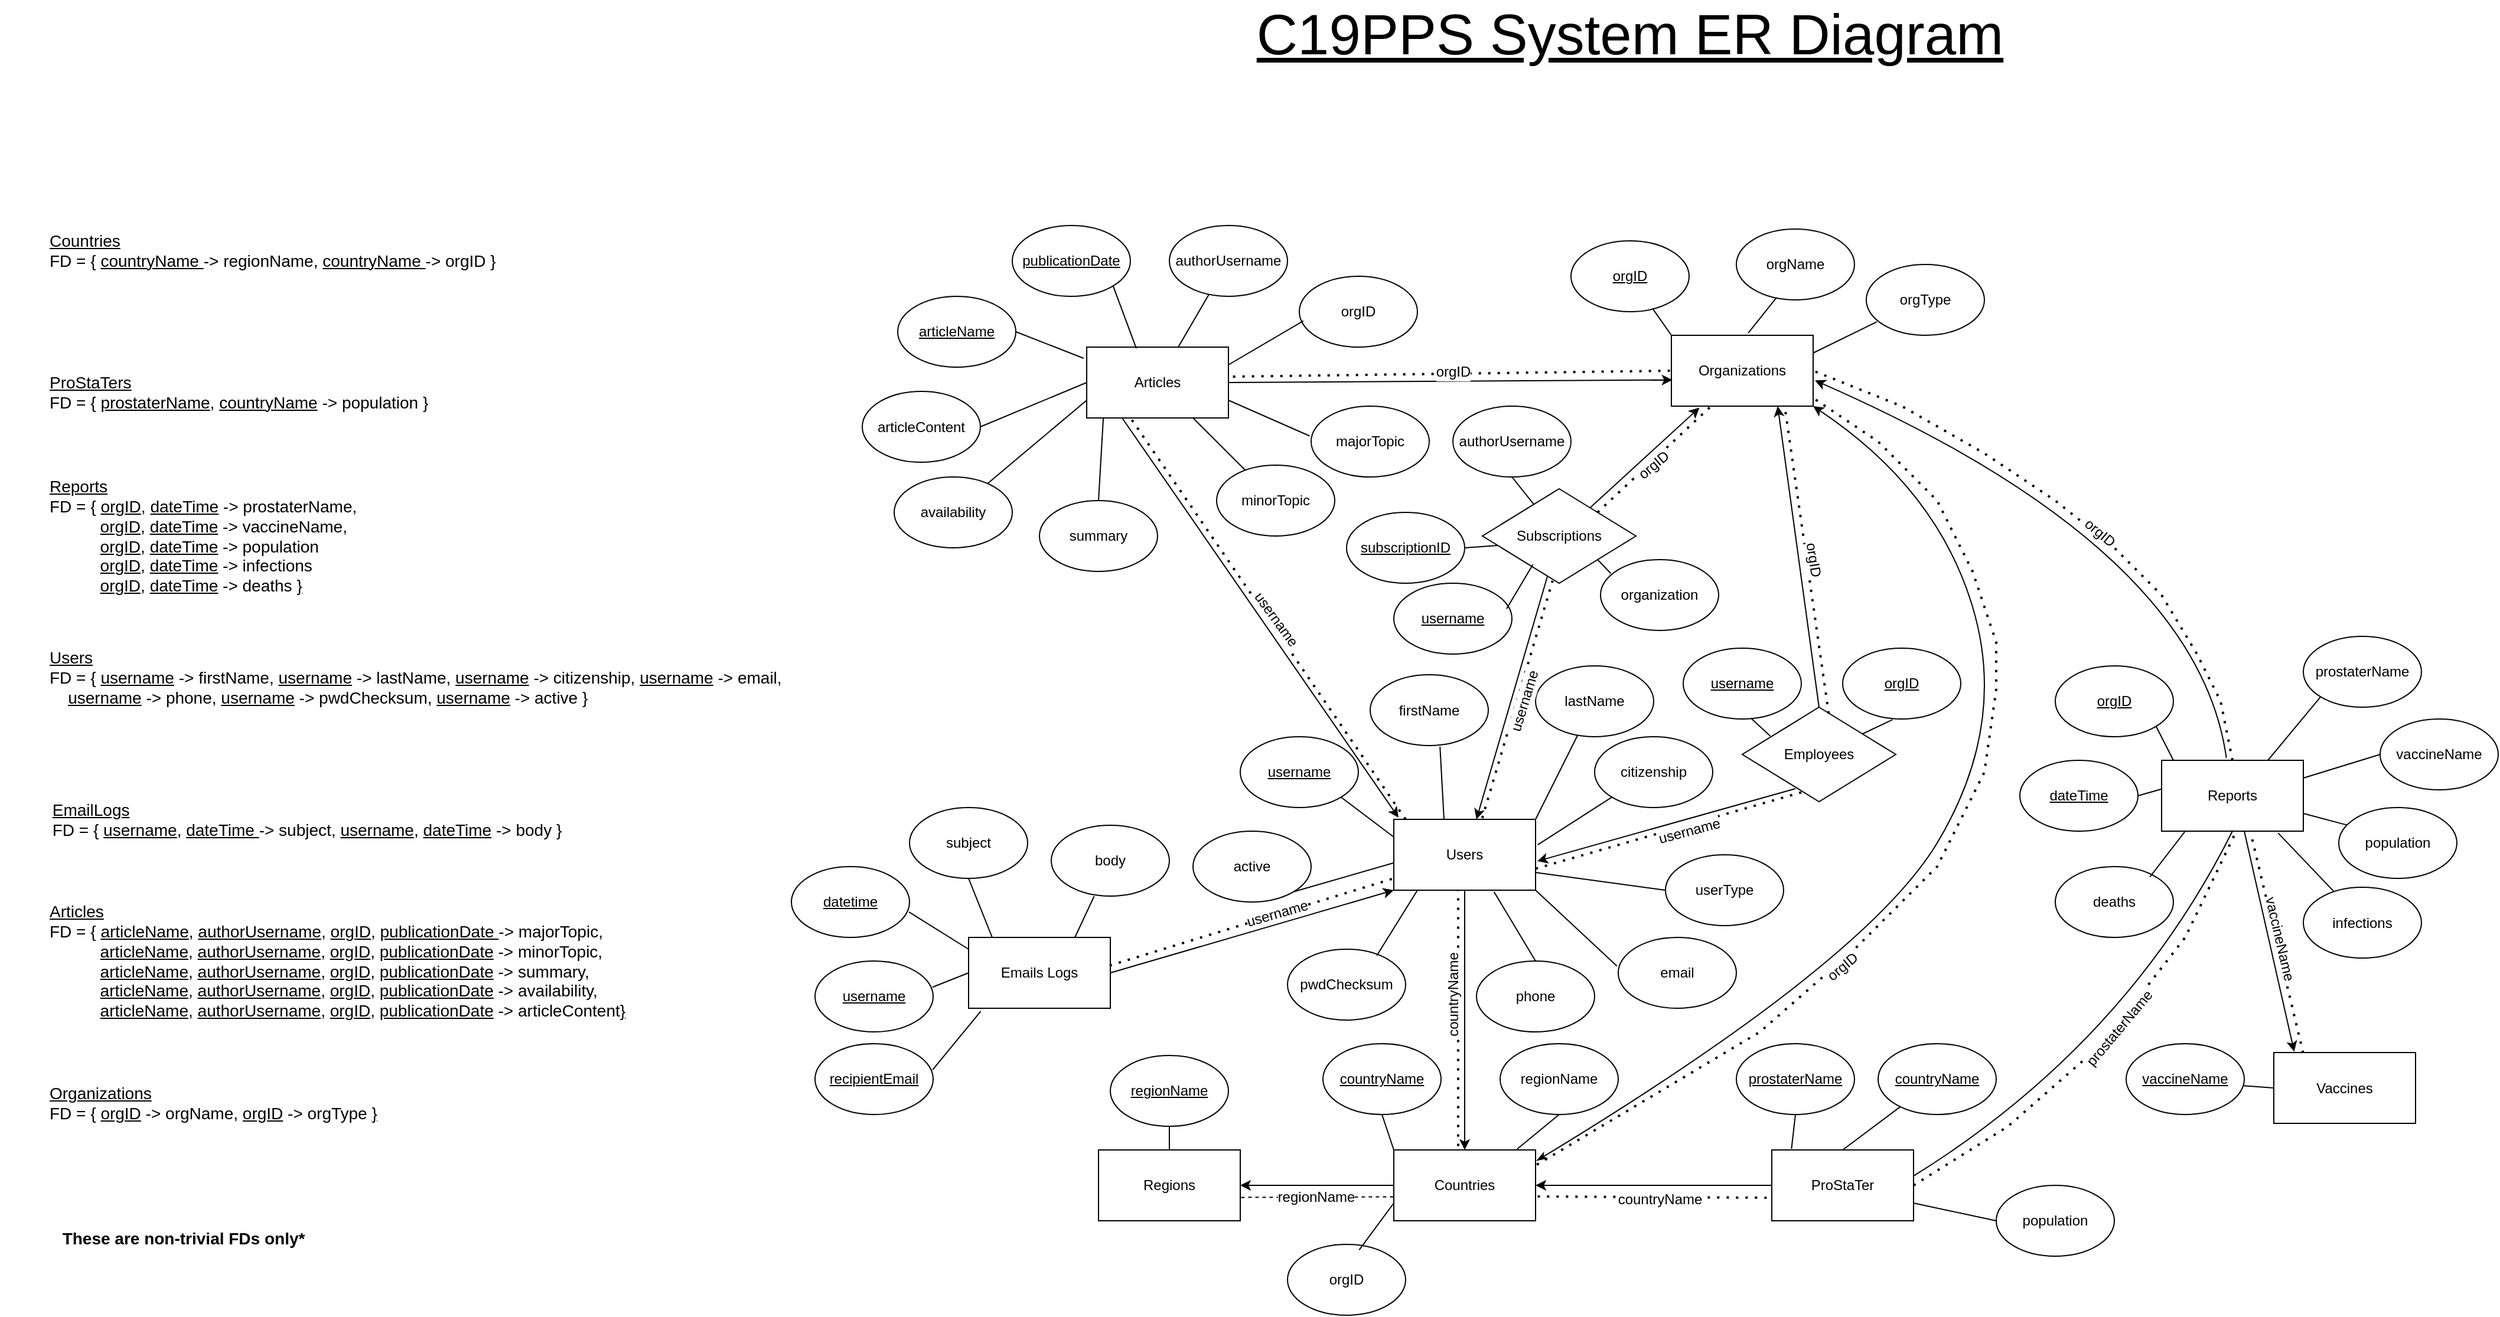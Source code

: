 <mxfile version="20.2.2" type="github">
  <diagram id="vP3Cnza_I2oAQfjmfmL1" name="Page-1">
    <mxGraphModel dx="2272" dy="1890" grid="1" gridSize="10" guides="1" tooltips="1" connect="1" arrows="1" fold="1" page="1" pageScale="1" pageWidth="850" pageHeight="1100" math="0" shadow="0">
      <root>
        <mxCell id="0" />
        <mxCell id="1" parent="0" />
        <mxCell id="a4XoPWhPw572lFIewRYF-1" value="Regions" style="rounded=0;whiteSpace=wrap;html=1;" parent="1" vertex="1">
          <mxGeometry x="90" y="220" width="120" height="60" as="geometry" />
        </mxCell>
        <mxCell id="a4XoPWhPw572lFIewRYF-2" value="&lt;u&gt;regionName&lt;/u&gt;" style="ellipse;whiteSpace=wrap;html=1;" parent="1" vertex="1">
          <mxGeometry x="100" y="140" width="100" height="60" as="geometry" />
        </mxCell>
        <mxCell id="a4XoPWhPw572lFIewRYF-4" value="Countries" style="rounded=0;whiteSpace=wrap;html=1;" parent="1" vertex="1">
          <mxGeometry x="340" y="220" width="120" height="60" as="geometry" />
        </mxCell>
        <mxCell id="a4XoPWhPw572lFIewRYF-6" value="&lt;u&gt;countryName&lt;/u&gt;" style="ellipse;whiteSpace=wrap;html=1;" parent="1" vertex="1">
          <mxGeometry x="280" y="130" width="100" height="60" as="geometry" />
        </mxCell>
        <mxCell id="a4XoPWhPw572lFIewRYF-7" value="regionName" style="ellipse;whiteSpace=wrap;html=1;" parent="1" vertex="1">
          <mxGeometry x="430" y="130" width="100" height="60" as="geometry" />
        </mxCell>
        <mxCell id="a4XoPWhPw572lFIewRYF-8" value="" style="endArrow=none;html=1;rounded=0;" parent="1" source="a4XoPWhPw572lFIewRYF-1" edge="1">
          <mxGeometry width="50" height="50" relative="1" as="geometry">
            <mxPoint x="100" y="250" as="sourcePoint" />
            <mxPoint x="150" y="200" as="targetPoint" />
          </mxGeometry>
        </mxCell>
        <mxCell id="a4XoPWhPw572lFIewRYF-10" value="" style="endArrow=none;html=1;rounded=0;entryX=0.5;entryY=1;entryDx=0;entryDy=0;exitX=0;exitY=0;exitDx=0;exitDy=0;" parent="1" source="a4XoPWhPw572lFIewRYF-4" target="a4XoPWhPw572lFIewRYF-6" edge="1">
          <mxGeometry width="50" height="50" relative="1" as="geometry">
            <mxPoint x="350" y="220" as="sourcePoint" />
            <mxPoint x="430" y="190" as="targetPoint" />
          </mxGeometry>
        </mxCell>
        <mxCell id="a4XoPWhPw572lFIewRYF-11" value="" style="endArrow=none;html=1;rounded=0;entryX=0.5;entryY=1;entryDx=0;entryDy=0;exitX=0.869;exitY=-0.01;exitDx=0;exitDy=0;exitPerimeter=0;" parent="1" source="a4XoPWhPw572lFIewRYF-4" target="a4XoPWhPw572lFIewRYF-7" edge="1">
          <mxGeometry width="50" height="50" relative="1" as="geometry">
            <mxPoint x="510" y="320" as="sourcePoint" />
            <mxPoint x="560" y="270" as="targetPoint" />
          </mxGeometry>
        </mxCell>
        <mxCell id="a4XoPWhPw572lFIewRYF-12" value="ProStaTer" style="rounded=0;whiteSpace=wrap;html=1;" parent="1" vertex="1">
          <mxGeometry x="660" y="220" width="120" height="60" as="geometry" />
        </mxCell>
        <mxCell id="a4XoPWhPw572lFIewRYF-14" value="&lt;u&gt;prostaterName&lt;/u&gt;" style="ellipse;whiteSpace=wrap;html=1;" parent="1" vertex="1">
          <mxGeometry x="630" y="130" width="100" height="60" as="geometry" />
        </mxCell>
        <mxCell id="a4XoPWhPw572lFIewRYF-15" value="&lt;u&gt;countryName&lt;/u&gt;" style="ellipse;whiteSpace=wrap;html=1;" parent="1" vertex="1">
          <mxGeometry x="750" y="130" width="100" height="60" as="geometry" />
        </mxCell>
        <mxCell id="a4XoPWhPw572lFIewRYF-17" value="" style="endArrow=none;html=1;rounded=0;entryX=0.5;entryY=1;entryDx=0;entryDy=0;exitX=0.139;exitY=-0.015;exitDx=0;exitDy=0;exitPerimeter=0;" parent="1" source="a4XoPWhPw572lFIewRYF-12" target="a4XoPWhPw572lFIewRYF-14" edge="1">
          <mxGeometry width="50" height="50" relative="1" as="geometry">
            <mxPoint x="700" y="240" as="sourcePoint" />
            <mxPoint x="750" y="190" as="targetPoint" />
          </mxGeometry>
        </mxCell>
        <mxCell id="a4XoPWhPw572lFIewRYF-18" value="" style="endArrow=none;html=1;rounded=0;" parent="1" target="a4XoPWhPw572lFIewRYF-15" edge="1">
          <mxGeometry width="50" height="50" relative="1" as="geometry">
            <mxPoint x="720" y="220" as="sourcePoint" />
            <mxPoint x="880" y="270" as="targetPoint" />
          </mxGeometry>
        </mxCell>
        <mxCell id="a4XoPWhPw572lFIewRYF-19" value="population" style="ellipse;whiteSpace=wrap;html=1;" parent="1" vertex="1">
          <mxGeometry x="850" y="250" width="100" height="60" as="geometry" />
        </mxCell>
        <mxCell id="a4XoPWhPw572lFIewRYF-20" value="" style="endArrow=none;html=1;rounded=0;entryX=0;entryY=0.5;entryDx=0;entryDy=0;exitX=1;exitY=0.75;exitDx=0;exitDy=0;" parent="1" source="a4XoPWhPw572lFIewRYF-12" target="a4XoPWhPw572lFIewRYF-19" edge="1">
          <mxGeometry width="50" height="50" relative="1" as="geometry">
            <mxPoint x="780" y="250" as="sourcePoint" />
            <mxPoint x="830" y="310" as="targetPoint" />
          </mxGeometry>
        </mxCell>
        <mxCell id="a4XoPWhPw572lFIewRYF-21" value="Vaccines" style="rounded=0;whiteSpace=wrap;html=1;" parent="1" vertex="1">
          <mxGeometry x="1085" y="137.5" width="120" height="60" as="geometry" />
        </mxCell>
        <mxCell id="a4XoPWhPw572lFIewRYF-22" value="&lt;u&gt;vaccineName&lt;/u&gt;" style="ellipse;whiteSpace=wrap;html=1;" parent="1" vertex="1">
          <mxGeometry x="960" y="130" width="100" height="60" as="geometry" />
        </mxCell>
        <mxCell id="a4XoPWhPw572lFIewRYF-24" value="" style="endArrow=none;html=1;rounded=0;entryX=0.993;entryY=0.594;entryDx=0;entryDy=0;exitX=0;exitY=0.5;exitDx=0;exitDy=0;entryPerimeter=0;" parent="1" source="a4XoPWhPw572lFIewRYF-21" target="a4XoPWhPw572lFIewRYF-22" edge="1">
          <mxGeometry width="50" height="50" relative="1" as="geometry">
            <mxPoint x="870" y="27.5" as="sourcePoint" />
            <mxPoint x="920" y="-22.5" as="targetPoint" />
          </mxGeometry>
        </mxCell>
        <mxCell id="a4XoPWhPw572lFIewRYF-46" value="" style="endArrow=classic;html=1;rounded=0;exitX=0;exitY=0.5;exitDx=0;exitDy=0;entryX=1;entryY=0.5;entryDx=0;entryDy=0;" parent="1" source="a4XoPWhPw572lFIewRYF-4" target="a4XoPWhPw572lFIewRYF-1" edge="1">
          <mxGeometry width="50" height="50" relative="1" as="geometry">
            <mxPoint x="220" y="330" as="sourcePoint" />
            <mxPoint x="270" y="280" as="targetPoint" />
          </mxGeometry>
        </mxCell>
        <mxCell id="a4XoPWhPw572lFIewRYF-47" value="" style="endArrow=classic;html=1;rounded=0;exitX=0;exitY=0.5;exitDx=0;exitDy=0;" parent="1" source="a4XoPWhPw572lFIewRYF-12" edge="1">
          <mxGeometry width="50" height="50" relative="1" as="geometry">
            <mxPoint x="570" y="300" as="sourcePoint" />
            <mxPoint x="460" y="250" as="targetPoint" />
          </mxGeometry>
        </mxCell>
        <mxCell id="3A6yi9LEevmxzHnvqIkY-1" value="Users" style="rounded=0;whiteSpace=wrap;html=1;" parent="1" vertex="1">
          <mxGeometry x="340" y="-60" width="120" height="60" as="geometry" />
        </mxCell>
        <mxCell id="3A6yi9LEevmxzHnvqIkY-3" value="firstName" style="ellipse;whiteSpace=wrap;html=1;" parent="1" vertex="1">
          <mxGeometry x="320" y="-182.5" width="100" height="60" as="geometry" />
        </mxCell>
        <mxCell id="3A6yi9LEevmxzHnvqIkY-4" value="lastName" style="ellipse;whiteSpace=wrap;html=1;" parent="1" vertex="1">
          <mxGeometry x="460" y="-190" width="100" height="60" as="geometry" />
        </mxCell>
        <mxCell id="3A6yi9LEevmxzHnvqIkY-5" value="citizenship" style="ellipse;whiteSpace=wrap;html=1;" parent="1" vertex="1">
          <mxGeometry x="510" y="-130" width="100" height="60" as="geometry" />
        </mxCell>
        <mxCell id="3A6yi9LEevmxzHnvqIkY-6" value="email" style="ellipse;whiteSpace=wrap;html=1;" parent="1" vertex="1">
          <mxGeometry x="530" y="40" width="100" height="60" as="geometry" />
        </mxCell>
        <mxCell id="3A6yi9LEevmxzHnvqIkY-7" value="phone" style="ellipse;whiteSpace=wrap;html=1;" parent="1" vertex="1">
          <mxGeometry x="410" y="60" width="100" height="60" as="geometry" />
        </mxCell>
        <mxCell id="3A6yi9LEevmxzHnvqIkY-8" value="&lt;u&gt;username&lt;/u&gt;" style="ellipse;whiteSpace=wrap;html=1;" parent="1" vertex="1">
          <mxGeometry x="210" y="-130" width="100" height="60" as="geometry" />
        </mxCell>
        <mxCell id="3A6yi9LEevmxzHnvqIkY-9" value="pwdChecksum" style="ellipse;whiteSpace=wrap;html=1;" parent="1" vertex="1">
          <mxGeometry x="250" y="50" width="100" height="60" as="geometry" />
        </mxCell>
        <mxCell id="3A6yi9LEevmxzHnvqIkY-10" value="" style="endArrow=none;html=1;rounded=0;exitX=1;exitY=1;exitDx=0;exitDy=0;entryX=0;entryY=0.25;entryDx=0;entryDy=0;" parent="1" source="3A6yi9LEevmxzHnvqIkY-8" target="3A6yi9LEevmxzHnvqIkY-1" edge="1">
          <mxGeometry width="50" height="50" relative="1" as="geometry">
            <mxPoint x="290" y="10" as="sourcePoint" />
            <mxPoint x="340" y="-40" as="targetPoint" />
          </mxGeometry>
        </mxCell>
        <mxCell id="3A6yi9LEevmxzHnvqIkY-11" value="" style="endArrow=none;html=1;rounded=0;entryX=0.591;entryY=1.016;entryDx=0;entryDy=0;entryPerimeter=0;exitX=0.354;exitY=-0.002;exitDx=0;exitDy=0;exitPerimeter=0;" parent="1" source="3A6yi9LEevmxzHnvqIkY-1" target="3A6yi9LEevmxzHnvqIkY-3" edge="1">
          <mxGeometry width="50" height="50" relative="1" as="geometry">
            <mxPoint x="360" y="-50" as="sourcePoint" />
            <mxPoint x="410" y="-100" as="targetPoint" />
          </mxGeometry>
        </mxCell>
        <mxCell id="3A6yi9LEevmxzHnvqIkY-12" value="" style="endArrow=none;html=1;rounded=0;exitX=1;exitY=0;exitDx=0;exitDy=0;" parent="1" source="3A6yi9LEevmxzHnvqIkY-1" target="3A6yi9LEevmxzHnvqIkY-4" edge="1">
          <mxGeometry width="50" height="50" relative="1" as="geometry">
            <mxPoint x="410" y="-60" as="sourcePoint" />
            <mxPoint x="460" y="-110" as="targetPoint" />
          </mxGeometry>
        </mxCell>
        <mxCell id="3A6yi9LEevmxzHnvqIkY-13" value="" style="endArrow=none;html=1;rounded=0;entryX=0;entryY=1;entryDx=0;entryDy=0;exitX=1.015;exitY=0.359;exitDx=0;exitDy=0;exitPerimeter=0;" parent="1" source="3A6yi9LEevmxzHnvqIkY-1" target="3A6yi9LEevmxzHnvqIkY-5" edge="1">
          <mxGeometry width="50" height="50" relative="1" as="geometry">
            <mxPoint x="470" as="sourcePoint" />
            <mxPoint x="520" y="-50" as="targetPoint" />
          </mxGeometry>
        </mxCell>
        <mxCell id="3A6yi9LEevmxzHnvqIkY-14" value="" style="endArrow=none;html=1;rounded=0;entryX=-0.011;entryY=0.405;entryDx=0;entryDy=0;entryPerimeter=0;exitX=1;exitY=1;exitDx=0;exitDy=0;" parent="1" source="3A6yi9LEevmxzHnvqIkY-1" target="3A6yi9LEevmxzHnvqIkY-6" edge="1">
          <mxGeometry width="50" height="50" relative="1" as="geometry">
            <mxPoint x="400" y="60" as="sourcePoint" />
            <mxPoint x="450" y="10" as="targetPoint" />
          </mxGeometry>
        </mxCell>
        <mxCell id="3A6yi9LEevmxzHnvqIkY-15" value="" style="endArrow=none;html=1;rounded=0;exitX=0.5;exitY=0;exitDx=0;exitDy=0;entryX=0.707;entryY=1.022;entryDx=0;entryDy=0;entryPerimeter=0;" parent="1" source="3A6yi9LEevmxzHnvqIkY-7" target="3A6yi9LEevmxzHnvqIkY-1" edge="1">
          <mxGeometry width="50" height="50" relative="1" as="geometry">
            <mxPoint x="380" y="60" as="sourcePoint" />
            <mxPoint x="430" y="10" as="targetPoint" />
          </mxGeometry>
        </mxCell>
        <mxCell id="3A6yi9LEevmxzHnvqIkY-16" value="" style="endArrow=none;html=1;rounded=0;exitX=0.756;exitY=0.09;exitDx=0;exitDy=0;exitPerimeter=0;" parent="1" source="3A6yi9LEevmxzHnvqIkY-9" edge="1">
          <mxGeometry width="50" height="50" relative="1" as="geometry">
            <mxPoint x="340" y="40" as="sourcePoint" />
            <mxPoint x="360" as="targetPoint" />
          </mxGeometry>
        </mxCell>
        <mxCell id="3A6yi9LEevmxzHnvqIkY-17" value="" style="endArrow=classic;html=1;rounded=0;entryX=0.5;entryY=0;entryDx=0;entryDy=0;exitX=0.5;exitY=1;exitDx=0;exitDy=0;" parent="1" source="3A6yi9LEevmxzHnvqIkY-1" target="a4XoPWhPw572lFIewRYF-4" edge="1">
          <mxGeometry width="50" height="50" relative="1" as="geometry">
            <mxPoint x="200" y="30" as="sourcePoint" />
            <mxPoint x="250" y="-20" as="targetPoint" />
          </mxGeometry>
        </mxCell>
        <mxCell id="3A6yi9LEevmxzHnvqIkY-26" value="Articles" style="rounded=0;whiteSpace=wrap;html=1;" parent="1" vertex="1">
          <mxGeometry x="80" y="-460" width="120" height="60" as="geometry" />
        </mxCell>
        <mxCell id="3A6yi9LEevmxzHnvqIkY-27" value="&lt;u&gt;articleName&lt;/u&gt;" style="ellipse;whiteSpace=wrap;html=1;" parent="1" vertex="1">
          <mxGeometry x="-80" y="-503" width="100" height="60" as="geometry" />
        </mxCell>
        <mxCell id="3A6yi9LEevmxzHnvqIkY-28" value="&lt;u&gt;publicationDate&lt;/u&gt;" style="ellipse;whiteSpace=wrap;html=1;" parent="1" vertex="1">
          <mxGeometry x="17" y="-563" width="100" height="60" as="geometry" />
        </mxCell>
        <mxCell id="3A6yi9LEevmxzHnvqIkY-29" value="majorTopic" style="ellipse;whiteSpace=wrap;html=1;" parent="1" vertex="1">
          <mxGeometry x="270" y="-410" width="100" height="60" as="geometry" />
        </mxCell>
        <mxCell id="3A6yi9LEevmxzHnvqIkY-30" value="minorTopic" style="ellipse;whiteSpace=wrap;html=1;" parent="1" vertex="1">
          <mxGeometry x="190" y="-360" width="100" height="60" as="geometry" />
        </mxCell>
        <mxCell id="3A6yi9LEevmxzHnvqIkY-31" value="summary" style="ellipse;whiteSpace=wrap;html=1;" parent="1" vertex="1">
          <mxGeometry x="40" y="-330" width="100" height="60" as="geometry" />
        </mxCell>
        <mxCell id="3A6yi9LEevmxzHnvqIkY-32" value="orgID" style="ellipse;whiteSpace=wrap;html=1;" parent="1" vertex="1">
          <mxGeometry x="260" y="-520" width="100" height="60" as="geometry" />
        </mxCell>
        <mxCell id="3A6yi9LEevmxzHnvqIkY-34" value="Organizations" style="rounded=0;whiteSpace=wrap;html=1;" parent="1" vertex="1">
          <mxGeometry x="575" y="-470" width="120" height="60" as="geometry" />
        </mxCell>
        <mxCell id="3A6yi9LEevmxzHnvqIkY-37" value="orgType" style="ellipse;whiteSpace=wrap;html=1;" parent="1" vertex="1">
          <mxGeometry x="740" y="-530" width="100" height="60" as="geometry" />
        </mxCell>
        <mxCell id="3A6yi9LEevmxzHnvqIkY-38" value="orgName" style="ellipse;whiteSpace=wrap;html=1;" parent="1" vertex="1">
          <mxGeometry x="630" y="-560" width="100" height="60" as="geometry" />
        </mxCell>
        <mxCell id="3A6yi9LEevmxzHnvqIkY-39" value="authorUsername" style="ellipse;whiteSpace=wrap;html=1;" parent="1" vertex="1">
          <mxGeometry x="150" y="-563" width="100" height="60" as="geometry" />
        </mxCell>
        <mxCell id="3A6yi9LEevmxzHnvqIkY-41" value="" style="endArrow=none;html=1;rounded=0;entryX=-0.021;entryY=0.158;entryDx=0;entryDy=0;entryPerimeter=0;exitX=1;exitY=0.5;exitDx=0;exitDy=0;" parent="1" source="3A6yi9LEevmxzHnvqIkY-27" target="3A6yi9LEevmxzHnvqIkY-26" edge="1">
          <mxGeometry width="50" height="50" relative="1" as="geometry">
            <mxPoint x="20" y="-430" as="sourcePoint" />
            <mxPoint x="70" y="-480" as="targetPoint" />
          </mxGeometry>
        </mxCell>
        <mxCell id="3A6yi9LEevmxzHnvqIkY-42" value="" style="endArrow=none;html=1;rounded=0;exitX=1;exitY=1;exitDx=0;exitDy=0;entryX=0.35;entryY=0.017;entryDx=0;entryDy=0;entryPerimeter=0;" parent="1" source="3A6yi9LEevmxzHnvqIkY-28" target="3A6yi9LEevmxzHnvqIkY-26" edge="1">
          <mxGeometry width="50" height="50" relative="1" as="geometry">
            <mxPoint x="90" y="-460" as="sourcePoint" />
            <mxPoint x="140" y="-510" as="targetPoint" />
          </mxGeometry>
        </mxCell>
        <mxCell id="3A6yi9LEevmxzHnvqIkY-44" value="" style="endArrow=none;html=1;rounded=0;" parent="1" source="3A6yi9LEevmxzHnvqIkY-26" target="3A6yi9LEevmxzHnvqIkY-39" edge="1">
          <mxGeometry width="50" height="50" relative="1" as="geometry">
            <mxPoint x="160" y="-470" as="sourcePoint" />
            <mxPoint x="210" y="-520" as="targetPoint" />
          </mxGeometry>
        </mxCell>
        <mxCell id="3A6yi9LEevmxzHnvqIkY-45" value="" style="endArrow=none;html=1;rounded=0;entryX=0.034;entryY=0.63;entryDx=0;entryDy=0;entryPerimeter=0;exitX=1;exitY=0.25;exitDx=0;exitDy=0;" parent="1" source="3A6yi9LEevmxzHnvqIkY-26" target="3A6yi9LEevmxzHnvqIkY-32" edge="1">
          <mxGeometry width="50" height="50" relative="1" as="geometry">
            <mxPoint x="200" y="-420" as="sourcePoint" />
            <mxPoint x="250" y="-470" as="targetPoint" />
          </mxGeometry>
        </mxCell>
        <mxCell id="3A6yi9LEevmxzHnvqIkY-46" value="" style="endArrow=none;html=1;rounded=0;exitX=1;exitY=0.75;exitDx=0;exitDy=0;entryX=-0.013;entryY=0.421;entryDx=0;entryDy=0;entryPerimeter=0;" parent="1" source="3A6yi9LEevmxzHnvqIkY-26" target="3A6yi9LEevmxzHnvqIkY-29" edge="1">
          <mxGeometry width="50" height="50" relative="1" as="geometry">
            <mxPoint x="220" y="-380" as="sourcePoint" />
            <mxPoint x="260" y="-400" as="targetPoint" />
          </mxGeometry>
        </mxCell>
        <mxCell id="3A6yi9LEevmxzHnvqIkY-47" value="" style="endArrow=none;html=1;rounded=0;entryX=0.75;entryY=1;entryDx=0;entryDy=0;" parent="1" source="3A6yi9LEevmxzHnvqIkY-30" target="3A6yi9LEevmxzHnvqIkY-26" edge="1">
          <mxGeometry width="50" height="50" relative="1" as="geometry">
            <mxPoint x="190" y="-360" as="sourcePoint" />
            <mxPoint x="180" y="-390" as="targetPoint" />
          </mxGeometry>
        </mxCell>
        <mxCell id="3A6yi9LEevmxzHnvqIkY-48" value="" style="endArrow=none;html=1;rounded=0;entryX=0.117;entryY=1.007;entryDx=0;entryDy=0;exitX=0.5;exitY=0;exitDx=0;exitDy=0;entryPerimeter=0;" parent="1" source="3A6yi9LEevmxzHnvqIkY-31" target="3A6yi9LEevmxzHnvqIkY-26" edge="1">
          <mxGeometry width="50" height="50" relative="1" as="geometry">
            <mxPoint x="30" y="-350" as="sourcePoint" />
            <mxPoint x="80" y="-400" as="targetPoint" />
          </mxGeometry>
        </mxCell>
        <mxCell id="3A6yi9LEevmxzHnvqIkY-50" value="" style="endArrow=classic;html=1;rounded=0;curved=1;entryX=0.007;entryY=0.63;entryDx=0;entryDy=0;exitX=1;exitY=0.5;exitDx=0;exitDy=0;entryPerimeter=0;" parent="1" source="3A6yi9LEevmxzHnvqIkY-26" target="3A6yi9LEevmxzHnvqIkY-34" edge="1">
          <mxGeometry width="50" height="50" relative="1" as="geometry">
            <mxPoint x="200" y="-320" as="sourcePoint" />
            <mxPoint x="250" y="-370" as="targetPoint" />
          </mxGeometry>
        </mxCell>
        <mxCell id="3A6yi9LEevmxzHnvqIkY-52" value="&lt;u&gt;orgID&lt;/u&gt;" style="ellipse;whiteSpace=wrap;html=1;" parent="1" vertex="1">
          <mxGeometry x="490" y="-550" width="100" height="60" as="geometry" />
        </mxCell>
        <mxCell id="3A6yi9LEevmxzHnvqIkY-53" value="orgID" style="ellipse;whiteSpace=wrap;html=1;" parent="1" vertex="1">
          <mxGeometry x="250" y="300" width="100" height="60" as="geometry" />
        </mxCell>
        <mxCell id="3A6yi9LEevmxzHnvqIkY-54" value="" style="endArrow=none;html=1;rounded=0;curved=1;entryX=0;entryY=0.75;entryDx=0;entryDy=0;exitX=0.607;exitY=0.078;exitDx=0;exitDy=0;exitPerimeter=0;" parent="1" source="3A6yi9LEevmxzHnvqIkY-53" target="a4XoPWhPw572lFIewRYF-4" edge="1">
          <mxGeometry width="50" height="50" relative="1" as="geometry">
            <mxPoint x="280" y="320" as="sourcePoint" />
            <mxPoint x="330" y="270" as="targetPoint" />
          </mxGeometry>
        </mxCell>
        <mxCell id="3A6yi9LEevmxzHnvqIkY-55" value="" style="curved=1;endArrow=classic;html=1;rounded=0;entryX=1;entryY=1;entryDx=0;entryDy=0;exitX=1.007;exitY=0.153;exitDx=0;exitDy=0;startArrow=classicThin;startFill=1;exitPerimeter=0;" parent="1" source="a4XoPWhPw572lFIewRYF-4" target="3A6yi9LEevmxzHnvqIkY-34" edge="1">
          <mxGeometry width="50" height="50" relative="1" as="geometry">
            <mxPoint x="720" y="-280" as="sourcePoint" />
            <mxPoint x="770" y="-330" as="targetPoint" />
            <Array as="points">
              <mxPoint x="740" y="60" />
              <mxPoint x="860" y="-140" />
              <mxPoint x="800" y="-340" />
            </Array>
          </mxGeometry>
        </mxCell>
        <mxCell id="3A6yi9LEevmxzHnvqIkY-56" value="" style="endArrow=none;html=1;rounded=0;curved=1;exitX=0;exitY=0;exitDx=0;exitDy=0;" parent="1" source="3A6yi9LEevmxzHnvqIkY-34" target="3A6yi9LEevmxzHnvqIkY-52" edge="1">
          <mxGeometry width="50" height="50" relative="1" as="geometry">
            <mxPoint x="520" y="-440" as="sourcePoint" />
            <mxPoint x="570" y="-490" as="targetPoint" />
          </mxGeometry>
        </mxCell>
        <mxCell id="3A6yi9LEevmxzHnvqIkY-57" value="" style="endArrow=none;html=1;rounded=0;curved=1;entryX=0.341;entryY=0.966;entryDx=0;entryDy=0;exitX=0.542;exitY=-0.033;exitDx=0;exitDy=0;exitPerimeter=0;entryPerimeter=0;" parent="1" source="3A6yi9LEevmxzHnvqIkY-34" target="3A6yi9LEevmxzHnvqIkY-38" edge="1">
          <mxGeometry width="50" height="50" relative="1" as="geometry">
            <mxPoint x="600" y="-470" as="sourcePoint" />
            <mxPoint x="650" y="-520" as="targetPoint" />
          </mxGeometry>
        </mxCell>
        <mxCell id="3A6yi9LEevmxzHnvqIkY-58" value="" style="endArrow=none;html=1;rounded=0;curved=1;entryX=0.09;entryY=0.809;entryDx=0;entryDy=0;entryPerimeter=0;exitX=1;exitY=0.25;exitDx=0;exitDy=0;" parent="1" source="3A6yi9LEevmxzHnvqIkY-34" target="3A6yi9LEevmxzHnvqIkY-37" edge="1">
          <mxGeometry width="50" height="50" relative="1" as="geometry">
            <mxPoint x="720" y="-380" as="sourcePoint" />
            <mxPoint x="770" y="-430" as="targetPoint" />
          </mxGeometry>
        </mxCell>
        <mxCell id="3A6yi9LEevmxzHnvqIkY-59" value="Subscriptions" style="rhombus;whiteSpace=wrap;html=1;" parent="1" vertex="1">
          <mxGeometry x="415" y="-340" width="130" height="80" as="geometry" />
        </mxCell>
        <mxCell id="3A6yi9LEevmxzHnvqIkY-60" value="&lt;u&gt;username&lt;/u&gt;" style="ellipse;whiteSpace=wrap;html=1;" parent="1" vertex="1">
          <mxGeometry x="340" y="-260" width="100" height="60" as="geometry" />
        </mxCell>
        <mxCell id="3A6yi9LEevmxzHnvqIkY-61" value="" style="endArrow=none;html=1;rounded=0;curved=1;entryX=0.329;entryY=0.802;entryDx=0;entryDy=0;entryPerimeter=0;exitX=0.955;exitY=0.36;exitDx=0;exitDy=0;exitPerimeter=0;" parent="1" source="3A6yi9LEevmxzHnvqIkY-60" target="3A6yi9LEevmxzHnvqIkY-59" edge="1">
          <mxGeometry width="50" height="50" relative="1" as="geometry">
            <mxPoint x="410" y="-210" as="sourcePoint" />
            <mxPoint x="460" y="-260" as="targetPoint" />
          </mxGeometry>
        </mxCell>
        <mxCell id="3A6yi9LEevmxzHnvqIkY-62" value="&lt;span&gt;authorUsername&lt;/span&gt;" style="ellipse;whiteSpace=wrap;html=1;fontStyle=0" parent="1" vertex="1">
          <mxGeometry x="390" y="-410" width="100" height="60" as="geometry" />
        </mxCell>
        <mxCell id="3A6yi9LEevmxzHnvqIkY-63" value="&lt;span&gt;organization&lt;/span&gt;" style="ellipse;whiteSpace=wrap;html=1;fontStyle=0" parent="1" vertex="1">
          <mxGeometry x="515" y="-280" width="100" height="60" as="geometry" />
        </mxCell>
        <mxCell id="3A6yi9LEevmxzHnvqIkY-65" value="" style="endArrow=none;html=1;rounded=0;curved=1;entryX=0.5;entryY=1;entryDx=0;entryDy=0;" parent="1" source="3A6yi9LEevmxzHnvqIkY-59" target="3A6yi9LEevmxzHnvqIkY-62" edge="1">
          <mxGeometry width="50" height="50" relative="1" as="geometry">
            <mxPoint x="400" y="-300" as="sourcePoint" />
            <mxPoint x="450" y="-340" as="targetPoint" />
          </mxGeometry>
        </mxCell>
        <mxCell id="3A6yi9LEevmxzHnvqIkY-68" value="" style="endArrow=none;html=1;rounded=0;curved=1;entryX=1;entryY=1;entryDx=0;entryDy=0;exitX=0.088;exitY=0.196;exitDx=0;exitDy=0;exitPerimeter=0;" parent="1" source="3A6yi9LEevmxzHnvqIkY-63" target="3A6yi9LEevmxzHnvqIkY-59" edge="1">
          <mxGeometry width="50" height="50" relative="1" as="geometry">
            <mxPoint x="500" y="-230" as="sourcePoint" />
            <mxPoint x="550" y="-280" as="targetPoint" />
          </mxGeometry>
        </mxCell>
        <mxCell id="3A6yi9LEevmxzHnvqIkY-72" value="Employees" style="rhombus;whiteSpace=wrap;html=1;" parent="1" vertex="1">
          <mxGeometry x="635" y="-155" width="130" height="80" as="geometry" />
        </mxCell>
        <mxCell id="3A6yi9LEevmxzHnvqIkY-73" value="&lt;u&gt;username&lt;/u&gt;" style="ellipse;whiteSpace=wrap;html=1;" parent="1" vertex="1">
          <mxGeometry x="585" y="-205" width="100" height="60" as="geometry" />
        </mxCell>
        <mxCell id="3A6yi9LEevmxzHnvqIkY-74" value="&lt;u&gt;orgID&lt;/u&gt;" style="ellipse;whiteSpace=wrap;html=1;" parent="1" vertex="1">
          <mxGeometry x="720" y="-205" width="100" height="60" as="geometry" />
        </mxCell>
        <mxCell id="3A6yi9LEevmxzHnvqIkY-77" value="" style="endArrow=none;html=1;rounded=0;curved=1;entryX=0.573;entryY=0.987;entryDx=0;entryDy=0;entryPerimeter=0;exitX=0.182;exitY=0.305;exitDx=0;exitDy=0;exitPerimeter=0;" parent="1" source="3A6yi9LEevmxzHnvqIkY-72" target="3A6yi9LEevmxzHnvqIkY-73" edge="1">
          <mxGeometry width="50" height="50" relative="1" as="geometry">
            <mxPoint x="590" y="-85" as="sourcePoint" />
            <mxPoint x="640" y="-135" as="targetPoint" />
          </mxGeometry>
        </mxCell>
        <mxCell id="3A6yi9LEevmxzHnvqIkY-78" value="" style="endArrow=none;html=1;rounded=0;curved=1;entryX=0.422;entryY=1.01;entryDx=0;entryDy=0;entryPerimeter=0;" parent="1" source="3A6yi9LEevmxzHnvqIkY-72" target="3A6yi9LEevmxzHnvqIkY-74" edge="1">
          <mxGeometry width="50" height="50" relative="1" as="geometry">
            <mxPoint x="770" y="-85" as="sourcePoint" />
            <mxPoint x="820" y="-135" as="targetPoint" />
          </mxGeometry>
        </mxCell>
        <mxCell id="3A6yi9LEevmxzHnvqIkY-79" value="Reports" style="rounded=0;whiteSpace=wrap;html=1;" parent="1" vertex="1">
          <mxGeometry x="990" y="-110" width="120" height="60" as="geometry" />
        </mxCell>
        <mxCell id="3A6yi9LEevmxzHnvqIkY-80" value="&lt;u&gt;orgID&lt;/u&gt;" style="ellipse;whiteSpace=wrap;html=1;" parent="1" vertex="1">
          <mxGeometry x="900" y="-190" width="100" height="60" as="geometry" />
        </mxCell>
        <mxCell id="3A6yi9LEevmxzHnvqIkY-83" value="prostaterName" style="ellipse;whiteSpace=wrap;html=1;" parent="1" vertex="1">
          <mxGeometry x="1110" y="-215" width="100" height="60" as="geometry" />
        </mxCell>
        <mxCell id="3A6yi9LEevmxzHnvqIkY-84" value="vaccineName" style="ellipse;whiteSpace=wrap;html=1;" parent="1" vertex="1">
          <mxGeometry x="1175" y="-145" width="100" height="60" as="geometry" />
        </mxCell>
        <mxCell id="3A6yi9LEevmxzHnvqIkY-85" value="population" style="ellipse;whiteSpace=wrap;html=1;" parent="1" vertex="1">
          <mxGeometry x="1140" y="-70" width="100" height="60" as="geometry" />
        </mxCell>
        <mxCell id="3A6yi9LEevmxzHnvqIkY-86" value="infections" style="ellipse;whiteSpace=wrap;html=1;" parent="1" vertex="1">
          <mxGeometry x="1110" y="-2.5" width="100" height="60" as="geometry" />
        </mxCell>
        <mxCell id="3A6yi9LEevmxzHnvqIkY-87" value="deaths" style="ellipse;whiteSpace=wrap;html=1;" parent="1" vertex="1">
          <mxGeometry x="900" y="-20" width="100" height="60" as="geometry" />
        </mxCell>
        <mxCell id="3A6yi9LEevmxzHnvqIkY-88" value="&lt;span&gt;date&lt;/span&gt;Time" style="ellipse;whiteSpace=wrap;html=1;fontStyle=4" parent="1" vertex="1">
          <mxGeometry x="870" y="-110" width="100" height="60" as="geometry" />
        </mxCell>
        <mxCell id="3A6yi9LEevmxzHnvqIkY-89" value="" style="endArrow=classic;html=1;rounded=0;curved=1;entryX=1.013;entryY=0.637;entryDx=0;entryDy=0;exitX=0.457;exitY=-0.035;exitDx=0;exitDy=0;exitPerimeter=0;startArrow=none;startFill=0;endFill=1;entryPerimeter=0;" parent="1" source="3A6yi9LEevmxzHnvqIkY-79" target="3A6yi9LEevmxzHnvqIkY-34" edge="1">
          <mxGeometry width="50" height="50" relative="1" as="geometry">
            <mxPoint x="1030" y="-120" as="sourcePoint" />
            <mxPoint x="1020" y="-320" as="targetPoint" />
            <Array as="points">
              <mxPoint x="1020" y="-290" />
            </Array>
          </mxGeometry>
        </mxCell>
        <mxCell id="3A6yi9LEevmxzHnvqIkY-90" value="" style="endArrow=none;html=1;rounded=0;curved=1;entryX=0.5;entryY=1;entryDx=0;entryDy=0;exitX=1.005;exitY=0.362;exitDx=0;exitDy=0;exitPerimeter=0;" parent="1" source="a4XoPWhPw572lFIewRYF-12" target="3A6yi9LEevmxzHnvqIkY-79" edge="1">
          <mxGeometry width="50" height="50" relative="1" as="geometry">
            <mxPoint x="1000" y="160" as="sourcePoint" />
            <mxPoint x="1050" y="110" as="targetPoint" />
            <Array as="points">
              <mxPoint x="960" y="130" />
            </Array>
          </mxGeometry>
        </mxCell>
        <mxCell id="3A6yi9LEevmxzHnvqIkY-92" value="" style="endArrow=none;html=1;rounded=0;curved=1;entryX=1;entryY=1;entryDx=0;entryDy=0;" parent="1" target="3A6yi9LEevmxzHnvqIkY-80" edge="1">
          <mxGeometry width="50" height="50" relative="1" as="geometry">
            <mxPoint x="1000" y="-110" as="sourcePoint" />
            <mxPoint x="1020" y="-140" as="targetPoint" />
          </mxGeometry>
        </mxCell>
        <mxCell id="3A6yi9LEevmxzHnvqIkY-93" value="" style="endArrow=none;html=1;rounded=0;curved=1;exitX=1;exitY=0.5;exitDx=0;exitDy=0;entryX=-0.001;entryY=0.406;entryDx=0;entryDy=0;entryPerimeter=0;" parent="1" source="3A6yi9LEevmxzHnvqIkY-88" target="3A6yi9LEevmxzHnvqIkY-79" edge="1">
          <mxGeometry width="50" height="50" relative="1" as="geometry">
            <mxPoint x="960" y="-60" as="sourcePoint" />
            <mxPoint x="1010" y="-110" as="targetPoint" />
          </mxGeometry>
        </mxCell>
        <mxCell id="3A6yi9LEevmxzHnvqIkY-94" value="" style="endArrow=none;html=1;rounded=0;curved=1;exitX=0.801;exitY=0.146;exitDx=0;exitDy=0;exitPerimeter=0;" parent="1" source="3A6yi9LEevmxzHnvqIkY-87" edge="1">
          <mxGeometry width="50" height="50" relative="1" as="geometry">
            <mxPoint x="990" as="sourcePoint" />
            <mxPoint x="1010" y="-50" as="targetPoint" />
          </mxGeometry>
        </mxCell>
        <mxCell id="3A6yi9LEevmxzHnvqIkY-95" value="" style="endArrow=none;html=1;rounded=0;curved=1;entryX=0.822;entryY=1.026;entryDx=0;entryDy=0;entryPerimeter=0;exitX=0.257;exitY=0.057;exitDx=0;exitDy=0;exitPerimeter=0;" parent="1" source="3A6yi9LEevmxzHnvqIkY-86" target="3A6yi9LEevmxzHnvqIkY-79" edge="1">
          <mxGeometry width="50" height="50" relative="1" as="geometry">
            <mxPoint x="1080" y="20" as="sourcePoint" />
            <mxPoint x="1130" y="-30" as="targetPoint" />
          </mxGeometry>
        </mxCell>
        <mxCell id="3A6yi9LEevmxzHnvqIkY-96" value="" style="endArrow=none;html=1;rounded=0;curved=1;entryX=0.07;entryY=0.247;entryDx=0;entryDy=0;entryPerimeter=0;exitX=1;exitY=0.75;exitDx=0;exitDy=0;" parent="1" source="3A6yi9LEevmxzHnvqIkY-79" target="3A6yi9LEevmxzHnvqIkY-85" edge="1">
          <mxGeometry width="50" height="50" relative="1" as="geometry">
            <mxPoint x="1110" y="-50" as="sourcePoint" />
            <mxPoint x="1160" y="-100" as="targetPoint" />
          </mxGeometry>
        </mxCell>
        <mxCell id="3A6yi9LEevmxzHnvqIkY-97" value="" style="endArrow=none;html=1;rounded=0;curved=1;exitX=1;exitY=0.25;exitDx=0;exitDy=0;entryX=0;entryY=0.5;entryDx=0;entryDy=0;" parent="1" source="3A6yi9LEevmxzHnvqIkY-79" target="3A6yi9LEevmxzHnvqIkY-84" edge="1">
          <mxGeometry width="50" height="50" relative="1" as="geometry">
            <mxPoint x="1110" y="-70" as="sourcePoint" />
            <mxPoint x="1160" y="-120" as="targetPoint" />
          </mxGeometry>
        </mxCell>
        <mxCell id="3A6yi9LEevmxzHnvqIkY-99" value="" style="endArrow=none;html=1;rounded=0;curved=1;entryX=0;entryY=1;entryDx=0;entryDy=0;exitX=0.75;exitY=0;exitDx=0;exitDy=0;" parent="1" source="3A6yi9LEevmxzHnvqIkY-79" target="3A6yi9LEevmxzHnvqIkY-83" edge="1">
          <mxGeometry width="50" height="50" relative="1" as="geometry">
            <mxPoint x="1070" y="-120" as="sourcePoint" />
            <mxPoint x="1120" y="-170" as="targetPoint" />
          </mxGeometry>
        </mxCell>
        <mxCell id="3A6yi9LEevmxzHnvqIkY-100" value="&lt;font style=&quot;font-size: 48px;&quot;&gt;&lt;u style=&quot;&quot;&gt;C19PPS System ER Diagram&lt;/u&gt;&lt;/font&gt;" style="text;html=1;strokeColor=none;fillColor=none;align=center;verticalAlign=middle;whiteSpace=wrap;rounded=0;" parent="1" vertex="1">
          <mxGeometry x="-140" y="-740" width="1360" height="30" as="geometry" />
        </mxCell>
        <mxCell id="3A6yi9LEevmxzHnvqIkY-101" value="Emails Logs" style="rounded=0;whiteSpace=wrap;html=1;" parent="1" vertex="1">
          <mxGeometry x="-20" y="40" width="120" height="60" as="geometry" />
        </mxCell>
        <mxCell id="3A6yi9LEevmxzHnvqIkY-103" value="&lt;u&gt;username&lt;/u&gt;" style="ellipse;whiteSpace=wrap;html=1;" parent="1" vertex="1">
          <mxGeometry x="-150" y="60" width="100" height="60" as="geometry" />
        </mxCell>
        <mxCell id="3A6yi9LEevmxzHnvqIkY-104" value="&lt;u&gt;datetime&lt;/u&gt;" style="ellipse;whiteSpace=wrap;html=1;" parent="1" vertex="1">
          <mxGeometry x="-170" y="-20" width="100" height="60" as="geometry" />
        </mxCell>
        <mxCell id="3A6yi9LEevmxzHnvqIkY-106" value="subject" style="ellipse;whiteSpace=wrap;html=1;" parent="1" vertex="1">
          <mxGeometry x="-70" y="-70" width="100" height="60" as="geometry" />
        </mxCell>
        <mxCell id="3A6yi9LEevmxzHnvqIkY-107" value="body" style="ellipse;whiteSpace=wrap;html=1;" parent="1" vertex="1">
          <mxGeometry x="50" y="-55" width="100" height="60" as="geometry" />
        </mxCell>
        <mxCell id="3A6yi9LEevmxzHnvqIkY-108" value="" style="endArrow=classic;html=1;rounded=0;fontSize=48;curved=1;entryX=0;entryY=1;entryDx=0;entryDy=0;exitX=1;exitY=0.5;exitDx=0;exitDy=0;" parent="1" source="3A6yi9LEevmxzHnvqIkY-101" target="3A6yi9LEevmxzHnvqIkY-1" edge="1">
          <mxGeometry width="50" height="50" relative="1" as="geometry">
            <mxPoint x="30" y="140" as="sourcePoint" />
            <mxPoint x="80" y="90" as="targetPoint" />
          </mxGeometry>
        </mxCell>
        <mxCell id="3A6yi9LEevmxzHnvqIkY-109" value="" style="endArrow=none;html=1;rounded=0;fontSize=48;curved=1;entryX=0.5;entryY=1;entryDx=0;entryDy=0;" parent="1" target="3A6yi9LEevmxzHnvqIkY-106" edge="1">
          <mxGeometry width="50" height="50" relative="1" as="geometry">
            <mxPoint y="40" as="sourcePoint" />
            <mxPoint x="-10" y="-10" as="targetPoint" />
          </mxGeometry>
        </mxCell>
        <mxCell id="3A6yi9LEevmxzHnvqIkY-110" value="" style="endArrow=none;html=1;rounded=0;fontSize=48;curved=1;exitX=0.75;exitY=0;exitDx=0;exitDy=0;entryX=0.363;entryY=1.002;entryDx=0;entryDy=0;entryPerimeter=0;" parent="1" source="3A6yi9LEevmxzHnvqIkY-101" target="3A6yi9LEevmxzHnvqIkY-107" edge="1">
          <mxGeometry width="50" height="50" relative="1" as="geometry">
            <mxPoint x="20" y="50" as="sourcePoint" />
            <mxPoint x="90" y="10" as="targetPoint" />
          </mxGeometry>
        </mxCell>
        <mxCell id="3A6yi9LEevmxzHnvqIkY-111" value="" style="endArrow=none;html=1;rounded=0;fontSize=48;curved=1;exitX=0.995;exitY=0.64;exitDx=0;exitDy=0;exitPerimeter=0;" parent="1" source="3A6yi9LEevmxzHnvqIkY-104" edge="1">
          <mxGeometry width="50" height="50" relative="1" as="geometry">
            <mxPoint x="-60" y="70" as="sourcePoint" />
            <mxPoint x="-20" y="50" as="targetPoint" />
          </mxGeometry>
        </mxCell>
        <mxCell id="3A6yi9LEevmxzHnvqIkY-112" value="" style="endArrow=none;html=1;rounded=0;fontSize=48;curved=1;exitX=0.995;exitY=0.369;exitDx=0;exitDy=0;exitPerimeter=0;" parent="1" source="3A6yi9LEevmxzHnvqIkY-103" edge="1">
          <mxGeometry width="50" height="50" relative="1" as="geometry">
            <mxPoint x="-60" y="100" as="sourcePoint" />
            <mxPoint x="-20" y="70" as="targetPoint" />
          </mxGeometry>
        </mxCell>
        <mxCell id="i1vs8gZjxiiWLLg1g4QH-1" value="&lt;div style=&quot;text-align: left;&quot;&gt;&lt;span style=&quot;font-size: 14px; background-color: initial;&quot;&gt;&lt;u&gt;EmailLogs&lt;/u&gt;&lt;/span&gt;&lt;/div&gt;&lt;font style=&quot;font-size: 14px;&quot;&gt;FD = { &lt;u&gt;username&lt;/u&gt;, &lt;u&gt;dateTime &lt;/u&gt;-&amp;gt; subject,&amp;nbsp;&lt;u&gt;username&lt;/u&gt;, &lt;u&gt;dateTime&lt;/u&gt; -&amp;gt; body }&lt;/font&gt;" style="text;html=1;strokeColor=none;fillColor=none;align=center;verticalAlign=middle;whiteSpace=wrap;rounded=0;" parent="1" vertex="1">
          <mxGeometry x="-840" y="-120" width="520" height="120" as="geometry" />
        </mxCell>
        <mxCell id="i1vs8gZjxiiWLLg1g4QH-2" value="&lt;div style=&quot;&quot;&gt;&lt;span style=&quot;font-size: 14px;&quot;&gt;&lt;u&gt;Countries&lt;/u&gt;&lt;/span&gt;&lt;/div&gt;&lt;font style=&quot;font-size: 14px;&quot;&gt;FD = { &lt;u&gt;countryName &lt;/u&gt;-&amp;gt; regionName, &lt;u&gt;countryName &lt;/u&gt;-&amp;gt; orgID }&lt;/font&gt;" style="text;html=1;strokeColor=none;fillColor=none;align=left;verticalAlign=middle;whiteSpace=wrap;rounded=0;" parent="1" vertex="1">
          <mxGeometry x="-800" y="-602.5" width="520" height="120" as="geometry" />
        </mxCell>
        <mxCell id="i1vs8gZjxiiWLLg1g4QH-3" value="&lt;div style=&quot;&quot;&gt;&lt;span style=&quot;font-size: 14px; background-color: initial;&quot;&gt;&lt;u&gt;ProStaTers&lt;/u&gt;&lt;/span&gt;&lt;/div&gt;&lt;font style=&quot;font-size: 14px;&quot;&gt;FD = { &lt;u&gt;prostaterName&lt;/u&gt;, &lt;u&gt;countryName&lt;/u&gt;&amp;nbsp;-&amp;gt; population&amp;nbsp;}&lt;/font&gt;" style="text;html=1;strokeColor=none;fillColor=none;align=left;verticalAlign=middle;whiteSpace=wrap;rounded=0;" parent="1" vertex="1">
          <mxGeometry x="-800" y="-482.5" width="520" height="120" as="geometry" />
        </mxCell>
        <mxCell id="i1vs8gZjxiiWLLg1g4QH-6" value="&lt;div style=&quot;&quot;&gt;&lt;span style=&quot;font-size: 14px; background-color: initial;&quot;&gt;&lt;u&gt;Users&lt;/u&gt;&lt;/span&gt;&lt;/div&gt;&lt;font style=&quot;font-size: 14px;&quot;&gt;FD = { &lt;u&gt;username&lt;/u&gt;&amp;nbsp;-&amp;gt; firstName, &lt;u&gt;username&lt;/u&gt;&amp;nbsp;-&amp;gt; lastName, &lt;u&gt;username&lt;/u&gt;&amp;nbsp;-&amp;gt; citizenship, &lt;u&gt;username&lt;/u&gt;&amp;nbsp;-&amp;gt; email, &lt;span style=&quot;white-space: pre;&quot;&gt; &lt;/span&gt;&amp;nbsp; &amp;nbsp;&lt;u&gt;username&lt;/u&gt;&amp;nbsp;-&amp;gt; phone, &lt;u&gt;username&lt;/u&gt;&amp;nbsp;-&amp;gt; pwdChecksum, &lt;u&gt;username&lt;/u&gt;&amp;nbsp;-&amp;gt; active&amp;nbsp;}&lt;/font&gt;" style="text;html=1;strokeColor=none;fillColor=none;align=left;verticalAlign=middle;whiteSpace=wrap;rounded=0;" parent="1" vertex="1">
          <mxGeometry x="-800" y="-240" width="630" height="120" as="geometry" />
        </mxCell>
        <mxCell id="i1vs8gZjxiiWLLg1g4QH-7" value="&lt;div style=&quot;&quot;&gt;&lt;span style=&quot;font-size: 14px;&quot;&gt;&lt;u&gt;Articles&lt;/u&gt;&lt;/span&gt;&lt;/div&gt;&lt;font style=&quot;font-size: 14px;&quot;&gt;&lt;div style=&quot;&quot;&gt;&lt;span style=&quot;background-color: initial;&quot;&gt;FD = { &lt;/span&gt;&lt;u style=&quot;background-color: initial;&quot;&gt;articleName&lt;/u&gt;&lt;span style=&quot;background-color: initial;&quot;&gt;, &lt;/span&gt;&lt;u style=&quot;background-color: initial;&quot;&gt;authorUsername&lt;/u&gt;&lt;span style=&quot;background-color: initial;&quot;&gt;, &lt;/span&gt;&lt;u style=&quot;background-color: initial;&quot;&gt;orgID&lt;/u&gt;&lt;span style=&quot;background-color: initial;&quot;&gt;, &lt;/span&gt;&lt;u style=&quot;background-color: initial;&quot;&gt;publicationDate&amp;nbsp;&lt;/u&gt;&lt;span style=&quot;background-color: initial;&quot;&gt;-&amp;gt; majorTopic,&amp;nbsp;&lt;/span&gt;&lt;/div&gt;&lt;div style=&quot;&quot;&gt;&lt;span style=&quot;background-color: initial;&quot;&gt;&amp;nbsp; &amp;nbsp; &amp;nbsp; &amp;nbsp; &amp;nbsp; &amp;nbsp;&lt;u&gt;articleName&lt;/u&gt;&lt;/span&gt;&lt;span style=&quot;background-color: initial;&quot;&gt;,&lt;/span&gt;&lt;span style=&quot;background-color: initial;&quot;&gt;&amp;nbsp;&lt;/span&gt;&lt;u style=&quot;background-color: initial;&quot;&gt;authorUsername&lt;/u&gt;&lt;span style=&quot;background-color: initial;&quot;&gt;,&lt;/span&gt;&lt;span style=&quot;background-color: initial;&quot;&gt;&amp;nbsp;&lt;/span&gt;&lt;u style=&quot;background-color: initial;&quot;&gt;orgID&lt;/u&gt;&lt;span style=&quot;background-color: initial;&quot;&gt;,&lt;/span&gt;&lt;span style=&quot;background-color: initial;&quot;&gt;&amp;nbsp;&lt;/span&gt;&lt;u style=&quot;background-color: initial;&quot;&gt;publicationDate&lt;/u&gt;&lt;span style=&quot;background-color: initial;&quot;&gt;&amp;nbsp;-&amp;gt; minorTopic,&amp;nbsp;&lt;/span&gt;&lt;/div&gt;&lt;div style=&quot;&quot;&gt;&lt;span style=&quot;background-color: initial;&quot;&gt;&amp;nbsp; &amp;nbsp; &amp;nbsp; &amp;nbsp; &amp;nbsp; &amp;nbsp;&lt;u&gt;articleName&lt;/u&gt;&lt;/span&gt;&lt;span style=&quot;background-color: initial;&quot;&gt;,&amp;nbsp;&lt;/span&gt;&lt;u style=&quot;background-color: initial;&quot;&gt;authorUsername&lt;/u&gt;&lt;span style=&quot;background-color: initial;&quot;&gt;,&amp;nbsp;&lt;/span&gt;&lt;u style=&quot;background-color: initial;&quot;&gt;orgID&lt;/u&gt;&lt;span style=&quot;background-color: initial;&quot;&gt;,&amp;nbsp;&lt;/span&gt;&lt;u style=&quot;background-color: initial;&quot;&gt;publicationDate&lt;/u&gt;&lt;span style=&quot;background-color: initial;&quot;&gt;&amp;nbsp;-&amp;gt; summary,&lt;/span&gt;&lt;/div&gt;&lt;div style=&quot;&quot;&gt;&lt;span style=&quot;background-color: initial;&quot;&gt;&amp;nbsp; &amp;nbsp; &amp;nbsp; &amp;nbsp; &amp;nbsp; &amp;nbsp;&lt;/span&gt;&lt;span style=&quot;background-color: initial;&quot;&gt;&lt;u&gt;articleName&lt;/u&gt;&lt;/span&gt;&lt;span style=&quot;background-color: initial;&quot;&gt;,&lt;/span&gt;&lt;span style=&quot;background-color: initial;&quot;&gt;&amp;nbsp;&lt;/span&gt;&lt;u style=&quot;background-color: initial;&quot;&gt;authorUsername&lt;/u&gt;&lt;span style=&quot;background-color: initial;&quot;&gt;,&lt;/span&gt;&lt;span style=&quot;background-color: initial;&quot;&gt;&amp;nbsp;&lt;/span&gt;&lt;u style=&quot;background-color: initial;&quot;&gt;orgID&lt;/u&gt;&lt;span style=&quot;background-color: initial;&quot;&gt;,&lt;/span&gt;&lt;span style=&quot;background-color: initial;&quot;&gt;&amp;nbsp;&lt;/span&gt;&lt;u style=&quot;background-color: initial;&quot;&gt;publicationDate&lt;/u&gt;&lt;span style=&quot;background-color: initial;&quot;&gt;&amp;nbsp;-&amp;gt; availability,&amp;nbsp;&lt;/span&gt;&lt;/div&gt;&lt;div style=&quot;&quot;&gt;&lt;span style=&quot;background-color: initial;&quot;&gt;&amp;nbsp; &amp;nbsp; &amp;nbsp; &amp;nbsp; &amp;nbsp; &amp;nbsp;&lt;u&gt;articleName&lt;/u&gt;&lt;/span&gt;&lt;span style=&quot;background-color: initial;&quot;&gt;,&amp;nbsp;&lt;/span&gt;&lt;u style=&quot;background-color: initial;&quot;&gt;authorUsername&lt;/u&gt;&lt;span style=&quot;background-color: initial;&quot;&gt;,&amp;nbsp;&lt;/span&gt;&lt;u style=&quot;background-color: initial;&quot;&gt;orgID&lt;/u&gt;&lt;span style=&quot;background-color: initial;&quot;&gt;,&amp;nbsp;&lt;/span&gt;&lt;u style=&quot;background-color: initial;&quot;&gt;publicationDate&lt;/u&gt;&lt;span style=&quot;background-color: initial;&quot;&gt;&amp;nbsp;-&amp;gt; articleContent&lt;/span&gt;&lt;u style=&quot;background-color: initial;&quot;&gt;}&lt;/u&gt;&lt;/div&gt;&lt;/font&gt;" style="text;html=1;strokeColor=none;fillColor=none;align=left;verticalAlign=middle;whiteSpace=wrap;rounded=0;" parent="1" vertex="1">
          <mxGeometry x="-800" width="670" height="120" as="geometry" />
        </mxCell>
        <mxCell id="i1vs8gZjxiiWLLg1g4QH-8" value="&lt;div style=&quot;&quot;&gt;&lt;span style=&quot;font-size: 14px;&quot;&gt;&lt;u&gt;Organizations&lt;/u&gt;&lt;/span&gt;&lt;/div&gt;&lt;font style=&quot;font-size: 14px;&quot;&gt;&lt;div style=&quot;&quot;&gt;&lt;span style=&quot;background-color: initial;&quot;&gt;FD = { &lt;u&gt;orgID&lt;/u&gt;&amp;nbsp;-&amp;gt; orgName, &lt;u&gt;orgID&lt;/u&gt;&amp;nbsp;-&amp;gt; orgType&lt;/span&gt;&lt;span style=&quot;background-color: initial;&quot;&gt;&amp;nbsp;&lt;/span&gt;&lt;u style=&quot;background-color: initial;&quot;&gt;}&lt;/u&gt;&lt;/div&gt;&lt;/font&gt;" style="text;html=1;strokeColor=none;fillColor=none;align=left;verticalAlign=middle;whiteSpace=wrap;rounded=0;" parent="1" vertex="1">
          <mxGeometry x="-800" y="120" width="670" height="120" as="geometry" />
        </mxCell>
        <mxCell id="i1vs8gZjxiiWLLg1g4QH-9" value="&lt;div style=&quot;&quot;&gt;&lt;span style=&quot;font-size: 14px;&quot;&gt;&lt;u&gt;Reports&lt;/u&gt;&lt;/span&gt;&lt;/div&gt;&lt;font style=&quot;font-size: 14px;&quot;&gt;&lt;div style=&quot;&quot;&gt;&lt;span style=&quot;background-color: initial;&quot;&gt;FD = { &lt;u&gt;orgID&lt;/u&gt;, &lt;u&gt;dateTime&lt;/u&gt;&amp;nbsp;-&amp;gt; prostaterName,&amp;nbsp;&lt;/span&gt;&lt;/div&gt;&amp;nbsp; &amp;nbsp; &amp;nbsp; &amp;nbsp; &amp;nbsp; &amp;nbsp;&lt;u&gt;orgID&lt;/u&gt;,&amp;nbsp;&lt;u&gt;dateTime&lt;/u&gt;&amp;nbsp;-&amp;gt; vaccineName,&lt;br&gt;&lt;span style=&quot;background-color: initial;&quot;&gt;&amp;nbsp; &amp;nbsp; &amp;nbsp; &amp;nbsp; &amp;nbsp; &amp;nbsp;&lt;u&gt;orgID&lt;/u&gt;, &lt;u&gt;dateTime&lt;/u&gt;&amp;nbsp;-&amp;gt; population&lt;br&gt;&amp;nbsp; &amp;nbsp; &amp;nbsp; &amp;nbsp; &amp;nbsp; &amp;nbsp;&lt;u&gt;orgID&lt;/u&gt;, &lt;u&gt;dateTime&lt;/u&gt;&amp;nbsp;-&amp;gt; infections&lt;br&gt;&amp;nbsp; &amp;nbsp; &amp;nbsp; &amp;nbsp; &amp;nbsp; &amp;nbsp;&lt;u&gt;orgID&lt;/u&gt;, &lt;u&gt;dateTime&lt;/u&gt;&amp;nbsp;-&amp;gt; deaths&amp;nbsp;&lt;/span&gt;&lt;u style=&quot;background-color: initial;&quot;&gt;}&lt;/u&gt;&lt;br&gt;&lt;/font&gt;" style="text;html=1;strokeColor=none;fillColor=none;align=left;verticalAlign=middle;whiteSpace=wrap;rounded=0;" parent="1" vertex="1">
          <mxGeometry x="-800" y="-360" width="670" height="120" as="geometry" />
        </mxCell>
        <mxCell id="i1vs8gZjxiiWLLg1g4QH-10" value="&lt;b&gt;These are non-trivial FDs only*&lt;/b&gt;" style="text;html=1;align=center;verticalAlign=middle;resizable=0;points=[];autosize=1;strokeColor=none;fillColor=none;fontSize=14;" parent="1" vertex="1">
          <mxGeometry x="-800" y="280" width="230" height="30" as="geometry" />
        </mxCell>
        <mxCell id="i1vs8gZjxiiWLLg1g4QH-11" value="userType" style="ellipse;whiteSpace=wrap;html=1;" parent="1" vertex="1">
          <mxGeometry x="570" y="-30" width="100" height="60" as="geometry" />
        </mxCell>
        <mxCell id="i1vs8gZjxiiWLLg1g4QH-12" value="" style="endArrow=none;html=1;rounded=0;fontSize=14;exitX=1;exitY=0.75;exitDx=0;exitDy=0;entryX=0;entryY=0.5;entryDx=0;entryDy=0;" parent="1" source="3A6yi9LEevmxzHnvqIkY-1" target="i1vs8gZjxiiWLLg1g4QH-11" edge="1">
          <mxGeometry width="50" height="50" relative="1" as="geometry">
            <mxPoint x="480" y="30" as="sourcePoint" />
            <mxPoint x="530" y="-20" as="targetPoint" />
          </mxGeometry>
        </mxCell>
        <mxCell id="i1vs8gZjxiiWLLg1g4QH-13" value="" style="endArrow=none;dashed=1;html=1;dashPattern=1 3;strokeWidth=2;rounded=0;fontSize=14;entryX=0.005;entryY=0.675;entryDx=0;entryDy=0;entryPerimeter=0;exitX=1.014;exitY=0.657;exitDx=0;exitDy=0;exitPerimeter=0;" parent="1" source="a4XoPWhPw572lFIewRYF-4" target="a4XoPWhPw572lFIewRYF-12" edge="1">
          <mxGeometry width="50" height="50" relative="1" as="geometry">
            <mxPoint x="510" y="260" as="sourcePoint" />
            <mxPoint x="560" y="210" as="targetPoint" />
          </mxGeometry>
        </mxCell>
        <mxCell id="i1vs8gZjxiiWLLg1g4QH-14" value="&lt;font style=&quot;font-size: 12px;&quot;&gt;countryName&lt;/font&gt;" style="edgeLabel;html=1;align=center;verticalAlign=middle;resizable=0;points=[];fontSize=14;" parent="i1vs8gZjxiiWLLg1g4QH-13" vertex="1" connectable="0">
          <mxGeometry x="0.041" y="-1" relative="1" as="geometry">
            <mxPoint as="offset" />
          </mxGeometry>
        </mxCell>
        <mxCell id="i1vs8gZjxiiWLLg1g4QH-15" value="" style="endArrow=none;dashed=1;html=1;rounded=0;fontSize=12;entryX=0;entryY=0.662;entryDx=0;entryDy=0;entryPerimeter=0;exitX=1.006;exitY=0.67;exitDx=0;exitDy=0;exitPerimeter=0;" parent="1" source="a4XoPWhPw572lFIewRYF-1" target="a4XoPWhPw572lFIewRYF-4" edge="1">
          <mxGeometry width="50" height="50" relative="1" as="geometry">
            <mxPoint x="270" y="240" as="sourcePoint" />
            <mxPoint x="320" y="190" as="targetPoint" />
          </mxGeometry>
        </mxCell>
        <mxCell id="i1vs8gZjxiiWLLg1g4QH-18" value="regionName" style="edgeLabel;html=1;align=center;verticalAlign=middle;resizable=0;points=[];fontSize=12;" parent="i1vs8gZjxiiWLLg1g4QH-15" vertex="1" connectable="0">
          <mxGeometry x="-0.029" relative="1" as="geometry">
            <mxPoint as="offset" />
          </mxGeometry>
        </mxCell>
        <mxCell id="i1vs8gZjxiiWLLg1g4QH-28" value="" style="endArrow=none;html=1;rounded=0;fontSize=12;exitX=0.144;exitY=-0.013;exitDx=0;exitDy=0;endFill=0;startArrow=classic;startFill=1;exitPerimeter=0;" parent="1" source="a4XoPWhPw572lFIewRYF-21" edge="1">
          <mxGeometry width="50" height="50" relative="1" as="geometry">
            <mxPoint x="660" y="40" as="sourcePoint" />
            <mxPoint x="1060" y="-50" as="targetPoint" />
          </mxGeometry>
        </mxCell>
        <mxCell id="i1vs8gZjxiiWLLg1g4QH-29" value="" style="endArrow=none;dashed=1;html=1;dashPattern=1 3;strokeWidth=2;rounded=0;fontSize=12;entryX=0.526;entryY=1.004;entryDx=0;entryDy=0;exitX=1;exitY=0.5;exitDx=0;exitDy=0;entryPerimeter=0;" parent="1" source="a4XoPWhPw572lFIewRYF-12" target="3A6yi9LEevmxzHnvqIkY-79" edge="1">
          <mxGeometry width="50" height="50" relative="1" as="geometry">
            <mxPoint x="870" y="90" as="sourcePoint" />
            <mxPoint x="920" y="40" as="targetPoint" />
            <Array as="points">
              <mxPoint x="860" y="200" />
              <mxPoint x="940" y="130" />
              <mxPoint x="1010" y="40" />
            </Array>
          </mxGeometry>
        </mxCell>
        <mxCell id="i1vs8gZjxiiWLLg1g4QH-30" value="prostaterName" style="edgeLabel;html=1;align=center;verticalAlign=middle;resizable=0;points=[];fontSize=12;rotation=-50;" parent="i1vs8gZjxiiWLLg1g4QH-29" vertex="1" connectable="0">
          <mxGeometry x="0.059" y="-3" relative="1" as="geometry">
            <mxPoint as="offset" />
          </mxGeometry>
        </mxCell>
        <mxCell id="i1vs8gZjxiiWLLg1g4QH-31" value="" style="endArrow=none;dashed=1;html=1;dashPattern=1 3;strokeWidth=2;rounded=0;fontSize=12;entryX=0.631;entryY=1.043;entryDx=0;entryDy=0;entryPerimeter=0;exitX=0.207;exitY=0.006;exitDx=0;exitDy=0;exitPerimeter=0;" parent="1" source="a4XoPWhPw572lFIewRYF-21" target="3A6yi9LEevmxzHnvqIkY-79" edge="1">
          <mxGeometry width="50" height="50" relative="1" as="geometry">
            <mxPoint x="1110" y="130" as="sourcePoint" />
            <mxPoint x="1160" y="20" as="targetPoint" />
          </mxGeometry>
        </mxCell>
        <mxCell id="i1vs8gZjxiiWLLg1g4QH-32" value="vaccineName" style="edgeLabel;html=1;align=center;verticalAlign=middle;resizable=0;points=[];fontSize=12;rotation=77;" parent="i1vs8gZjxiiWLLg1g4QH-31" vertex="1" connectable="0">
          <mxGeometry x="0.073" relative="1" as="geometry">
            <mxPoint x="4" y="2" as="offset" />
          </mxGeometry>
        </mxCell>
        <mxCell id="i1vs8gZjxiiWLLg1g4QH-33" value="" style="endArrow=none;dashed=1;html=1;dashPattern=1 3;strokeWidth=2;rounded=0;fontSize=12;entryX=0;entryY=0.833;entryDx=0;entryDy=0;entryPerimeter=0;exitX=0.995;exitY=0.397;exitDx=0;exitDy=0;exitPerimeter=0;" parent="1" source="3A6yi9LEevmxzHnvqIkY-101" target="3A6yi9LEevmxzHnvqIkY-1" edge="1">
          <mxGeometry width="50" height="50" relative="1" as="geometry">
            <mxPoint x="130" y="80" as="sourcePoint" />
            <mxPoint x="180" y="30" as="targetPoint" />
          </mxGeometry>
        </mxCell>
        <mxCell id="i1vs8gZjxiiWLLg1g4QH-34" value="username" style="edgeLabel;html=1;align=center;verticalAlign=middle;resizable=0;points=[];fontSize=12;rotation=-16;" parent="i1vs8gZjxiiWLLg1g4QH-33" vertex="1" connectable="0">
          <mxGeometry x="-0.346" relative="1" as="geometry">
            <mxPoint x="62" y="-20" as="offset" />
          </mxGeometry>
        </mxCell>
        <mxCell id="i1vs8gZjxiiWLLg1g4QH-35" value="" style="endArrow=classic;html=1;rounded=0;fontSize=12;entryX=0.033;entryY=-0.026;entryDx=0;entryDy=0;entryPerimeter=0;exitX=0.25;exitY=1;exitDx=0;exitDy=0;" parent="1" source="3A6yi9LEevmxzHnvqIkY-26" target="3A6yi9LEevmxzHnvqIkY-1" edge="1">
          <mxGeometry width="50" height="50" relative="1" as="geometry">
            <mxPoint x="160" y="-280" as="sourcePoint" />
            <mxPoint x="220" y="-230" as="targetPoint" />
          </mxGeometry>
        </mxCell>
        <mxCell id="i1vs8gZjxiiWLLg1g4QH-36" value="" style="endArrow=none;dashed=1;html=1;dashPattern=1 3;strokeWidth=2;rounded=0;fontSize=12;exitX=0.319;exitY=1.029;exitDx=0;exitDy=0;exitPerimeter=0;entryX=0.083;entryY=0;entryDx=0;entryDy=0;entryPerimeter=0;" parent="1" source="3A6yi9LEevmxzHnvqIkY-26" target="3A6yi9LEevmxzHnvqIkY-1" edge="1">
          <mxGeometry width="50" height="50" relative="1" as="geometry">
            <mxPoint x="240" y="-210" as="sourcePoint" />
            <mxPoint x="290" y="-260" as="targetPoint" />
          </mxGeometry>
        </mxCell>
        <mxCell id="i1vs8gZjxiiWLLg1g4QH-37" value="username" style="edgeLabel;html=1;align=center;verticalAlign=middle;resizable=0;points=[];fontSize=12;rotation=54;" parent="i1vs8gZjxiiWLLg1g4QH-36" vertex="1" connectable="0">
          <mxGeometry x="-0.062" y="1" relative="1" as="geometry">
            <mxPoint x="12" y="10" as="offset" />
          </mxGeometry>
        </mxCell>
        <mxCell id="i1vs8gZjxiiWLLg1g4QH-38" value="" style="endArrow=none;dashed=1;html=1;dashPattern=1 3;strokeWidth=2;rounded=0;fontSize=12;entryX=0.457;entryY=0.974;entryDx=0;entryDy=0;entryPerimeter=0;exitX=0.624;exitY=-0.018;exitDx=0;exitDy=0;exitPerimeter=0;" parent="1" source="3A6yi9LEevmxzHnvqIkY-1" target="3A6yi9LEevmxzHnvqIkY-59" edge="1">
          <mxGeometry width="50" height="50" relative="1" as="geometry">
            <mxPoint x="430" y="-120" as="sourcePoint" />
            <mxPoint x="480" y="-170" as="targetPoint" />
          </mxGeometry>
        </mxCell>
        <mxCell id="i1vs8gZjxiiWLLg1g4QH-39" value="username" style="edgeLabel;html=1;align=center;verticalAlign=middle;resizable=0;points=[];fontSize=12;rotation=-73;" parent="i1vs8gZjxiiWLLg1g4QH-38" vertex="1" connectable="0">
          <mxGeometry x="0.114" relative="1" as="geometry">
            <mxPoint x="2" y="13" as="offset" />
          </mxGeometry>
        </mxCell>
        <mxCell id="i1vs8gZjxiiWLLg1g4QH-40" value="" style="endArrow=classic;html=1;rounded=0;fontSize=12;entryX=0.583;entryY=0;entryDx=0;entryDy=0;entryPerimeter=0;" parent="1" source="3A6yi9LEevmxzHnvqIkY-59" target="3A6yi9LEevmxzHnvqIkY-1" edge="1">
          <mxGeometry width="50" height="50" relative="1" as="geometry">
            <mxPoint x="430" y="-90" as="sourcePoint" />
            <mxPoint x="480" y="-140" as="targetPoint" />
          </mxGeometry>
        </mxCell>
        <mxCell id="i1vs8gZjxiiWLLg1g4QH-41" value="" style="endArrow=classic;html=1;rounded=0;fontSize=12;entryX=0.198;entryY=1.021;entryDx=0;entryDy=0;entryPerimeter=0;endFill=1;" parent="1" source="3A6yi9LEevmxzHnvqIkY-59" target="3A6yi9LEevmxzHnvqIkY-34" edge="1">
          <mxGeometry width="50" height="50" relative="1" as="geometry">
            <mxPoint x="530" y="-340" as="sourcePoint" />
            <mxPoint x="580" y="-390" as="targetPoint" />
          </mxGeometry>
        </mxCell>
        <mxCell id="i1vs8gZjxiiWLLg1g4QH-42" value="" style="endArrow=none;html=1;rounded=0;fontSize=12;exitX=1.012;exitY=0.59;exitDx=0;exitDy=0;exitPerimeter=0;entryX=0.346;entryY=0.863;entryDx=0;entryDy=0;entryPerimeter=0;endFill=0;startArrow=classic;startFill=1;" parent="1" source="3A6yi9LEevmxzHnvqIkY-1" target="3A6yi9LEevmxzHnvqIkY-72" edge="1">
          <mxGeometry width="50" height="50" relative="1" as="geometry">
            <mxPoint x="620" y="-30" as="sourcePoint" />
            <mxPoint x="670" y="-80" as="targetPoint" />
          </mxGeometry>
        </mxCell>
        <mxCell id="i1vs8gZjxiiWLLg1g4QH-43" value="" style="endArrow=classic;html=1;rounded=0;fontSize=12;entryX=0.75;entryY=1;entryDx=0;entryDy=0;exitX=0.5;exitY=0;exitDx=0;exitDy=0;" parent="1" source="3A6yi9LEevmxzHnvqIkY-72" target="3A6yi9LEevmxzHnvqIkY-34" edge="1">
          <mxGeometry width="50" height="50" relative="1" as="geometry">
            <mxPoint x="640" y="-320" as="sourcePoint" />
            <mxPoint x="690" y="-370" as="targetPoint" />
          </mxGeometry>
        </mxCell>
        <mxCell id="i1vs8gZjxiiWLLg1g4QH-44" value="" style="endArrow=none;dashed=1;html=1;dashPattern=1 3;strokeWidth=2;rounded=0;fontSize=12;exitX=1.001;exitY=0.696;exitDx=0;exitDy=0;exitPerimeter=0;entryX=0.39;entryY=0.899;entryDx=0;entryDy=0;entryPerimeter=0;" parent="1" source="3A6yi9LEevmxzHnvqIkY-1" target="3A6yi9LEevmxzHnvqIkY-72" edge="1">
          <mxGeometry width="50" height="50" relative="1" as="geometry">
            <mxPoint x="650" y="-30" as="sourcePoint" />
            <mxPoint x="700" y="-80" as="targetPoint" />
          </mxGeometry>
        </mxCell>
        <mxCell id="i1vs8gZjxiiWLLg1g4QH-45" value="username" style="edgeLabel;html=1;align=center;verticalAlign=middle;resizable=0;points=[];fontSize=12;rotation=-15;" parent="i1vs8gZjxiiWLLg1g4QH-44" vertex="1" connectable="0">
          <mxGeometry x="0.07" relative="1" as="geometry">
            <mxPoint x="9" y="3" as="offset" />
          </mxGeometry>
        </mxCell>
        <mxCell id="i1vs8gZjxiiWLLg1g4QH-46" value="" style="endArrow=none;dashed=1;html=1;dashPattern=1 3;strokeWidth=2;rounded=0;fontSize=12;entryX=0.798;entryY=0.982;entryDx=0;entryDy=0;entryPerimeter=0;exitX=0.563;exitY=0.067;exitDx=0;exitDy=0;exitPerimeter=0;" parent="1" source="3A6yi9LEevmxzHnvqIkY-72" target="3A6yi9LEevmxzHnvqIkY-34" edge="1">
          <mxGeometry width="50" height="50" relative="1" as="geometry">
            <mxPoint x="690" y="-300" as="sourcePoint" />
            <mxPoint x="740" y="-350" as="targetPoint" />
          </mxGeometry>
        </mxCell>
        <mxCell id="i1vs8gZjxiiWLLg1g4QH-47" value="orgID" style="edgeLabel;html=1;align=center;verticalAlign=middle;resizable=0;points=[];fontSize=12;rotation=81;" parent="i1vs8gZjxiiWLLg1g4QH-46" vertex="1" connectable="0">
          <mxGeometry x="0.107" relative="1" as="geometry">
            <mxPoint x="8" y="14" as="offset" />
          </mxGeometry>
        </mxCell>
        <mxCell id="i1vs8gZjxiiWLLg1g4QH-48" value="" style="endArrow=none;dashed=1;html=1;dashPattern=1 3;strokeWidth=2;rounded=0;fontSize=12;entryX=0;entryY=0.5;entryDx=0;entryDy=0;exitX=1.032;exitY=0.417;exitDx=0;exitDy=0;exitPerimeter=0;" parent="1" source="3A6yi9LEevmxzHnvqIkY-26" target="3A6yi9LEevmxzHnvqIkY-34" edge="1">
          <mxGeometry width="50" height="50" relative="1" as="geometry">
            <mxPoint x="510" y="-360" as="sourcePoint" />
            <mxPoint x="560" y="-410" as="targetPoint" />
          </mxGeometry>
        </mxCell>
        <mxCell id="i1vs8gZjxiiWLLg1g4QH-49" value="orgID" style="edgeLabel;html=1;align=center;verticalAlign=middle;resizable=0;points=[];fontSize=12;" parent="i1vs8gZjxiiWLLg1g4QH-48" vertex="1" connectable="0">
          <mxGeometry x="0.056" relative="1" as="geometry">
            <mxPoint x="-10" y="-2" as="offset" />
          </mxGeometry>
        </mxCell>
        <mxCell id="i1vs8gZjxiiWLLg1g4QH-50" value="" style="endArrow=none;dashed=1;html=1;dashPattern=1 3;strokeWidth=2;rounded=0;fontSize=12;entryX=0.285;entryY=0.99;entryDx=0;entryDy=0;entryPerimeter=0;exitX=1;exitY=0;exitDx=0;exitDy=0;" parent="1" source="3A6yi9LEevmxzHnvqIkY-59" target="3A6yi9LEevmxzHnvqIkY-34" edge="1">
          <mxGeometry width="50" height="50" relative="1" as="geometry">
            <mxPoint x="570" y="-330" as="sourcePoint" />
            <mxPoint x="620" y="-380" as="targetPoint" />
          </mxGeometry>
        </mxCell>
        <mxCell id="i1vs8gZjxiiWLLg1g4QH-51" value="orgID" style="edgeLabel;html=1;align=center;verticalAlign=middle;resizable=0;points=[];fontSize=12;rotation=-40;" parent="i1vs8gZjxiiWLLg1g4QH-50" vertex="1" connectable="0">
          <mxGeometry x="-0.123" relative="1" as="geometry">
            <mxPoint x="5" as="offset" />
          </mxGeometry>
        </mxCell>
        <mxCell id="i1vs8gZjxiiWLLg1g4QH-52" value="" style="endArrow=none;dashed=1;html=1;dashPattern=1 3;strokeWidth=2;rounded=0;fontSize=12;entryX=0.454;entryY=0.992;entryDx=0;entryDy=0;exitX=0.454;exitY=-0.054;exitDx=0;exitDy=0;exitPerimeter=0;entryPerimeter=0;" parent="1" source="a4XoPWhPw572lFIewRYF-4" target="3A6yi9LEevmxzHnvqIkY-1" edge="1">
          <mxGeometry width="50" height="50" relative="1" as="geometry">
            <mxPoint x="360" y="70" as="sourcePoint" />
            <mxPoint x="410" y="20" as="targetPoint" />
          </mxGeometry>
        </mxCell>
        <mxCell id="i1vs8gZjxiiWLLg1g4QH-53" value="countryName" style="edgeLabel;html=1;align=center;verticalAlign=middle;resizable=0;points=[];fontSize=12;rotation=-90;" parent="i1vs8gZjxiiWLLg1g4QH-52" vertex="1" connectable="0">
          <mxGeometry x="0.173" y="1" relative="1" as="geometry">
            <mxPoint x="-3" as="offset" />
          </mxGeometry>
        </mxCell>
        <mxCell id="i1vs8gZjxiiWLLg1g4QH-54" value="" style="endArrow=none;dashed=1;html=1;dashPattern=1 3;strokeWidth=2;rounded=0;fontSize=12;exitX=1.009;exitY=0.209;exitDx=0;exitDy=0;exitPerimeter=0;entryX=0.999;entryY=0.883;entryDx=0;entryDy=0;entryPerimeter=0;" parent="1" source="a4XoPWhPw572lFIewRYF-4" target="3A6yi9LEevmxzHnvqIkY-34" edge="1">
          <mxGeometry width="50" height="50" relative="1" as="geometry">
            <mxPoint x="510" y="240" as="sourcePoint" />
            <mxPoint x="700" y="-400" as="targetPoint" />
            <Array as="points">
              <mxPoint x="650" y="120" />
              <mxPoint x="730" y="50" />
              <mxPoint x="800" y="-20" />
              <mxPoint x="840" y="-100" />
              <mxPoint x="850" y="-170" />
              <mxPoint x="850" y="-210" />
              <mxPoint x="840" y="-240" />
              <mxPoint x="830" y="-270" />
              <mxPoint x="800" y="-330" />
              <mxPoint x="750" y="-380" />
            </Array>
          </mxGeometry>
        </mxCell>
        <mxCell id="i1vs8gZjxiiWLLg1g4QH-55" value="orgID" style="edgeLabel;html=1;align=center;verticalAlign=middle;resizable=0;points=[];fontSize=12;rotation=-40;" parent="i1vs8gZjxiiWLLg1g4QH-54" vertex="1" connectable="0">
          <mxGeometry x="-0.317" y="2" relative="1" as="geometry">
            <mxPoint x="7" y="3" as="offset" />
          </mxGeometry>
        </mxCell>
        <mxCell id="i1vs8gZjxiiWLLg1g4QH-56" value="" style="endArrow=none;dashed=1;html=1;dashPattern=1 3;strokeWidth=2;rounded=0;fontSize=12;entryX=1;entryY=0.5;entryDx=0;entryDy=0;exitX=0.5;exitY=0;exitDx=0;exitDy=0;" parent="1" source="3A6yi9LEevmxzHnvqIkY-79" target="3A6yi9LEevmxzHnvqIkY-34" edge="1">
          <mxGeometry width="50" height="50" relative="1" as="geometry">
            <mxPoint x="830" y="-380" as="sourcePoint" />
            <mxPoint x="880" y="-430" as="targetPoint" />
            <Array as="points">
              <mxPoint x="1040" y="-160" />
              <mxPoint x="1020" y="-200" />
              <mxPoint x="990" y="-250" />
              <mxPoint x="950" y="-290" />
              <mxPoint x="900" y="-330" />
              <mxPoint x="840" y="-370" />
              <mxPoint x="770" y="-410" />
            </Array>
          </mxGeometry>
        </mxCell>
        <mxCell id="i1vs8gZjxiiWLLg1g4QH-57" value="orgID" style="edgeLabel;html=1;align=center;verticalAlign=middle;resizable=0;points=[];fontSize=12;rotation=40;" parent="i1vs8gZjxiiWLLg1g4QH-56" vertex="1" connectable="0">
          <mxGeometry x="-0.098" y="-3" relative="1" as="geometry">
            <mxPoint as="offset" />
          </mxGeometry>
        </mxCell>
        <mxCell id="oGQj54JJbuSI9hdYMshv-1" value="articleContent" style="ellipse;whiteSpace=wrap;html=1;" parent="1" vertex="1">
          <mxGeometry x="-110" y="-422.5" width="100" height="60" as="geometry" />
        </mxCell>
        <mxCell id="oGQj54JJbuSI9hdYMshv-2" value="" style="endArrow=none;html=1;rounded=0;entryX=0;entryY=0.5;entryDx=0;entryDy=0;exitX=1;exitY=0.5;exitDx=0;exitDy=0;" parent="1" source="oGQj54JJbuSI9hdYMshv-1" target="3A6yi9LEevmxzHnvqIkY-26" edge="1">
          <mxGeometry width="50" height="50" relative="1" as="geometry">
            <mxPoint x="-90" y="-340" as="sourcePoint" />
            <mxPoint x="-40" y="-390" as="targetPoint" />
          </mxGeometry>
        </mxCell>
        <mxCell id="oGQj54JJbuSI9hdYMshv-4" value="availability" style="ellipse;whiteSpace=wrap;html=1;" parent="1" vertex="1">
          <mxGeometry x="-83" y="-350" width="100" height="60" as="geometry" />
        </mxCell>
        <mxCell id="oGQj54JJbuSI9hdYMshv-5" value="" style="endArrow=none;html=1;rounded=0;entryX=0;entryY=0.75;entryDx=0;entryDy=0;" parent="1" source="oGQj54JJbuSI9hdYMshv-4" target="3A6yi9LEevmxzHnvqIkY-26" edge="1">
          <mxGeometry width="50" height="50" relative="1" as="geometry">
            <mxPoint x="-100" y="-270" as="sourcePoint" />
            <mxPoint x="70" y="-360" as="targetPoint" />
          </mxGeometry>
        </mxCell>
        <mxCell id="kkw9JCCFyqFKSUMLrR4K-1" value="&lt;div&gt;active&lt;/div&gt;" style="ellipse;whiteSpace=wrap;html=1;" parent="1" vertex="1">
          <mxGeometry x="170" y="-50" width="100" height="60" as="geometry" />
        </mxCell>
        <mxCell id="kkw9JCCFyqFKSUMLrR4K-2" value="" style="endArrow=none;html=1;rounded=0;exitX=1;exitY=1;exitDx=0;exitDy=0;entryX=0.003;entryY=0.613;entryDx=0;entryDy=0;entryPerimeter=0;" parent="1" source="kkw9JCCFyqFKSUMLrR4K-1" target="3A6yi9LEevmxzHnvqIkY-1" edge="1">
          <mxGeometry width="50" height="50" relative="1" as="geometry">
            <mxPoint x="260" y="55" as="sourcePoint" />
            <mxPoint x="310" as="targetPoint" />
          </mxGeometry>
        </mxCell>
        <mxCell id="aoASjxaSikLVKYL9Ifer-4" value="" style="endArrow=none;html=1;rounded=0;curved=1;entryX=0.1;entryY=0.6;entryDx=0;entryDy=0;entryPerimeter=0;exitX=1;exitY=0.5;exitDx=0;exitDy=0;" edge="1" parent="1" source="aoASjxaSikLVKYL9Ifer-5" target="3A6yi9LEevmxzHnvqIkY-59">
          <mxGeometry width="50" height="50" relative="1" as="geometry">
            <mxPoint x="350" y="-290" as="sourcePoint" />
            <mxPoint x="487.77" y="-245.84" as="targetPoint" />
          </mxGeometry>
        </mxCell>
        <mxCell id="aoASjxaSikLVKYL9Ifer-5" value="subscriptionID" style="ellipse;whiteSpace=wrap;html=1;fontStyle=4" vertex="1" parent="1">
          <mxGeometry x="300" y="-320" width="100" height="60" as="geometry" />
        </mxCell>
        <mxCell id="aoASjxaSikLVKYL9Ifer-6" value="recipientEmail" style="ellipse;whiteSpace=wrap;html=1;fontStyle=4" vertex="1" parent="1">
          <mxGeometry x="-150" y="130" width="100" height="60" as="geometry" />
        </mxCell>
        <mxCell id="aoASjxaSikLVKYL9Ifer-7" value="" style="endArrow=none;html=1;rounded=0;fontSize=48;curved=1;exitX=0.995;exitY=0.369;exitDx=0;exitDy=0;exitPerimeter=0;entryX=0.086;entryY=1.043;entryDx=0;entryDy=0;entryPerimeter=0;" edge="1" parent="1" source="aoASjxaSikLVKYL9Ifer-6" target="3A6yi9LEevmxzHnvqIkY-101">
          <mxGeometry width="50" height="50" relative="1" as="geometry">
            <mxPoint x="-60" y="170" as="sourcePoint" />
            <mxPoint x="-20" y="140" as="targetPoint" />
          </mxGeometry>
        </mxCell>
      </root>
    </mxGraphModel>
  </diagram>
</mxfile>
